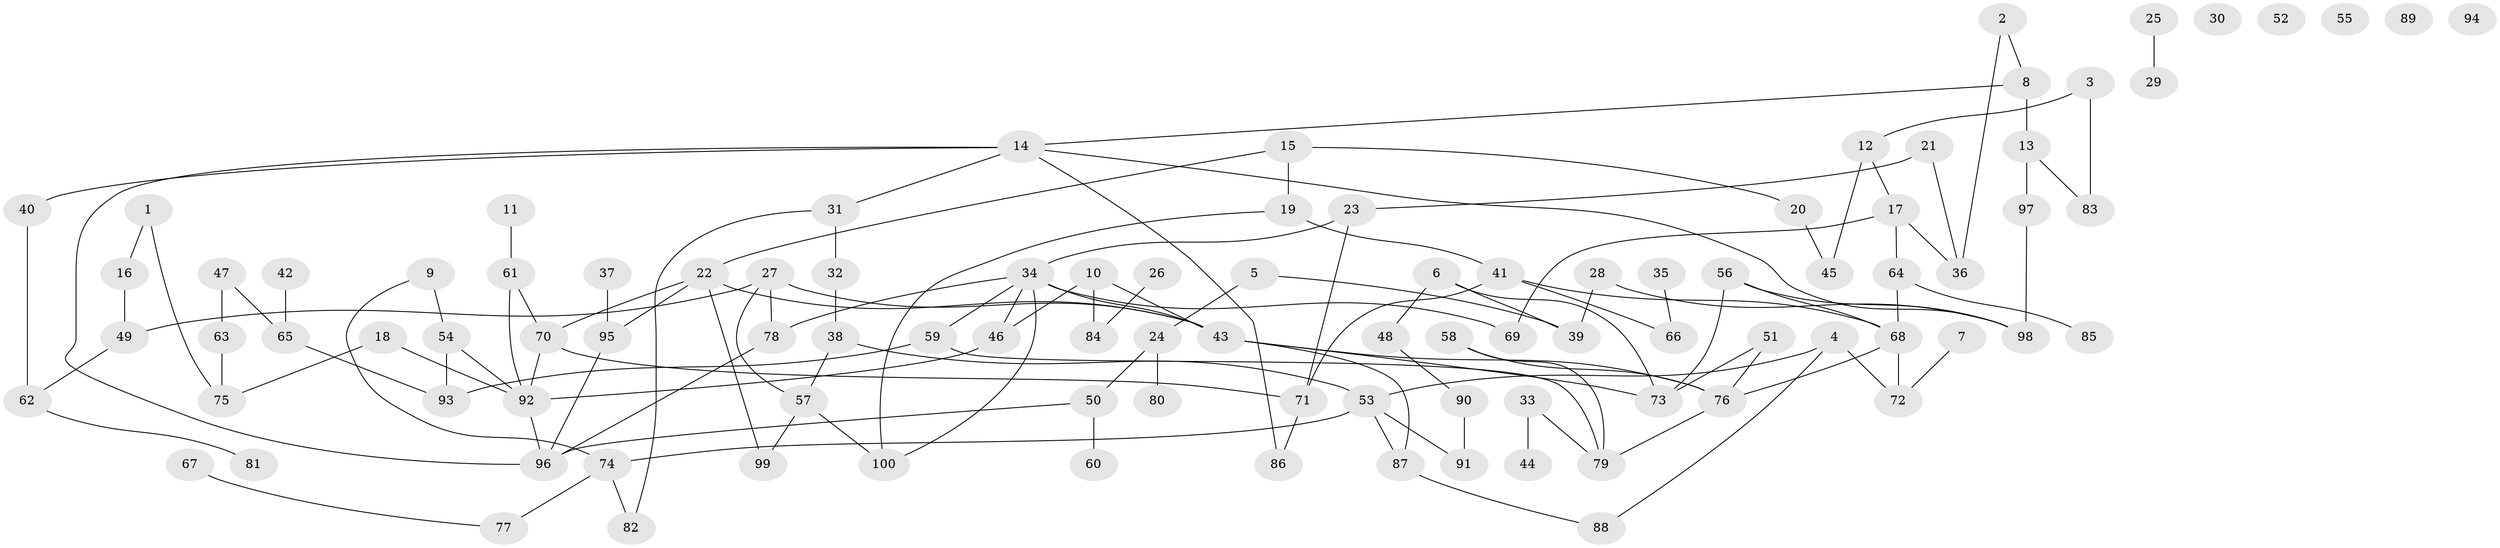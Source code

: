 // coarse degree distribution, {2: 0.2222222222222222, 3: 0.2857142857142857, 1: 0.12698412698412698, 9: 0.015873015873015872, 4: 0.1111111111111111, 5: 0.047619047619047616, 0: 0.09523809523809523, 6: 0.047619047619047616, 7: 0.031746031746031744, 8: 0.015873015873015872}
// Generated by graph-tools (version 1.1) at 2025/41/03/06/25 10:41:20]
// undirected, 100 vertices, 130 edges
graph export_dot {
graph [start="1"]
  node [color=gray90,style=filled];
  1;
  2;
  3;
  4;
  5;
  6;
  7;
  8;
  9;
  10;
  11;
  12;
  13;
  14;
  15;
  16;
  17;
  18;
  19;
  20;
  21;
  22;
  23;
  24;
  25;
  26;
  27;
  28;
  29;
  30;
  31;
  32;
  33;
  34;
  35;
  36;
  37;
  38;
  39;
  40;
  41;
  42;
  43;
  44;
  45;
  46;
  47;
  48;
  49;
  50;
  51;
  52;
  53;
  54;
  55;
  56;
  57;
  58;
  59;
  60;
  61;
  62;
  63;
  64;
  65;
  66;
  67;
  68;
  69;
  70;
  71;
  72;
  73;
  74;
  75;
  76;
  77;
  78;
  79;
  80;
  81;
  82;
  83;
  84;
  85;
  86;
  87;
  88;
  89;
  90;
  91;
  92;
  93;
  94;
  95;
  96;
  97;
  98;
  99;
  100;
  1 -- 16;
  1 -- 75;
  2 -- 8;
  2 -- 36;
  3 -- 12;
  3 -- 83;
  4 -- 53;
  4 -- 72;
  4 -- 88;
  5 -- 24;
  5 -- 39;
  6 -- 39;
  6 -- 48;
  6 -- 73;
  7 -- 72;
  8 -- 13;
  8 -- 14;
  9 -- 54;
  9 -- 74;
  10 -- 43;
  10 -- 46;
  10 -- 84;
  11 -- 61;
  12 -- 17;
  12 -- 45;
  13 -- 83;
  13 -- 97;
  14 -- 31;
  14 -- 40;
  14 -- 86;
  14 -- 96;
  14 -- 98;
  15 -- 19;
  15 -- 20;
  15 -- 22;
  16 -- 49;
  17 -- 36;
  17 -- 64;
  17 -- 69;
  18 -- 75;
  18 -- 92;
  19 -- 41;
  19 -- 100;
  20 -- 45;
  21 -- 23;
  21 -- 36;
  22 -- 43;
  22 -- 70;
  22 -- 95;
  22 -- 99;
  23 -- 34;
  23 -- 71;
  24 -- 50;
  24 -- 80;
  25 -- 29;
  26 -- 84;
  27 -- 43;
  27 -- 49;
  27 -- 57;
  27 -- 78;
  28 -- 39;
  28 -- 98;
  31 -- 32;
  31 -- 82;
  32 -- 38;
  33 -- 44;
  33 -- 79;
  34 -- 43;
  34 -- 46;
  34 -- 59;
  34 -- 69;
  34 -- 78;
  34 -- 100;
  35 -- 66;
  37 -- 95;
  38 -- 53;
  38 -- 57;
  40 -- 62;
  41 -- 66;
  41 -- 68;
  41 -- 71;
  42 -- 65;
  43 -- 73;
  43 -- 76;
  43 -- 87;
  46 -- 92;
  47 -- 63;
  47 -- 65;
  48 -- 90;
  49 -- 62;
  50 -- 60;
  50 -- 96;
  51 -- 73;
  51 -- 76;
  53 -- 74;
  53 -- 87;
  53 -- 91;
  54 -- 92;
  54 -- 93;
  56 -- 68;
  56 -- 73;
  56 -- 98;
  57 -- 99;
  57 -- 100;
  58 -- 76;
  58 -- 79;
  59 -- 79;
  59 -- 93;
  61 -- 70;
  61 -- 92;
  62 -- 81;
  63 -- 75;
  64 -- 68;
  64 -- 85;
  65 -- 93;
  67 -- 77;
  68 -- 72;
  68 -- 76;
  70 -- 71;
  70 -- 92;
  71 -- 86;
  74 -- 77;
  74 -- 82;
  76 -- 79;
  78 -- 96;
  87 -- 88;
  90 -- 91;
  92 -- 96;
  95 -- 96;
  97 -- 98;
}

